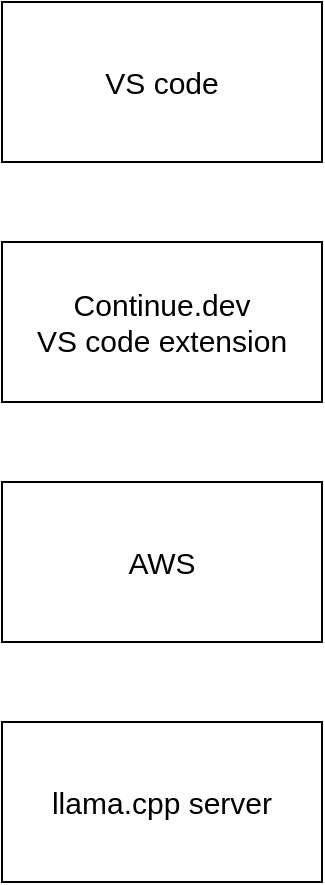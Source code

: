 <mxfile version="22.0.7" type="github">
  <diagram name="Page-1" id="oMEdim7xVZBY4U2exb72">
    <mxGraphModel dx="2074" dy="1103" grid="1" gridSize="10" guides="1" tooltips="1" connect="1" arrows="1" fold="1" page="1" pageScale="1" pageWidth="850" pageHeight="1100" math="0" shadow="0">
      <root>
        <mxCell id="0" />
        <mxCell id="1" parent="0" />
        <mxCell id="rf-2PNSeRWKdkGwIeYOT-2" value="VS code" style="rounded=0;whiteSpace=wrap;html=1;fontSize=15;" parent="1" vertex="1">
          <mxGeometry x="120" y="80" width="160" height="80" as="geometry" />
        </mxCell>
        <mxCell id="rf-2PNSeRWKdkGwIeYOT-4" value="&lt;div style=&quot;font-size: 15px;&quot;&gt;AWS&lt;br style=&quot;font-size: 15px;&quot;&gt;&lt;/div&gt;" style="rounded=0;whiteSpace=wrap;html=1;fontSize=15;" parent="1" vertex="1">
          <mxGeometry x="120" y="320" width="160" height="80" as="geometry" />
        </mxCell>
        <mxCell id="rf-2PNSeRWKdkGwIeYOT-6" value="llama.cpp server" style="rounded=0;whiteSpace=wrap;html=1;fontSize=15;" parent="1" vertex="1">
          <mxGeometry x="120" y="440" width="160" height="80" as="geometry" />
        </mxCell>
        <mxCell id="p_IJcSePRt4vwOdU9X-z-1" value="&lt;div&gt;Continue.dev&lt;/div&gt;&lt;div&gt;VS code extension&lt;br&gt;&lt;/div&gt;" style="rounded=0;whiteSpace=wrap;html=1;fontSize=15;" parent="1" vertex="1">
          <mxGeometry x="120" y="200" width="160" height="80" as="geometry" />
        </mxCell>
      </root>
    </mxGraphModel>
  </diagram>
</mxfile>
